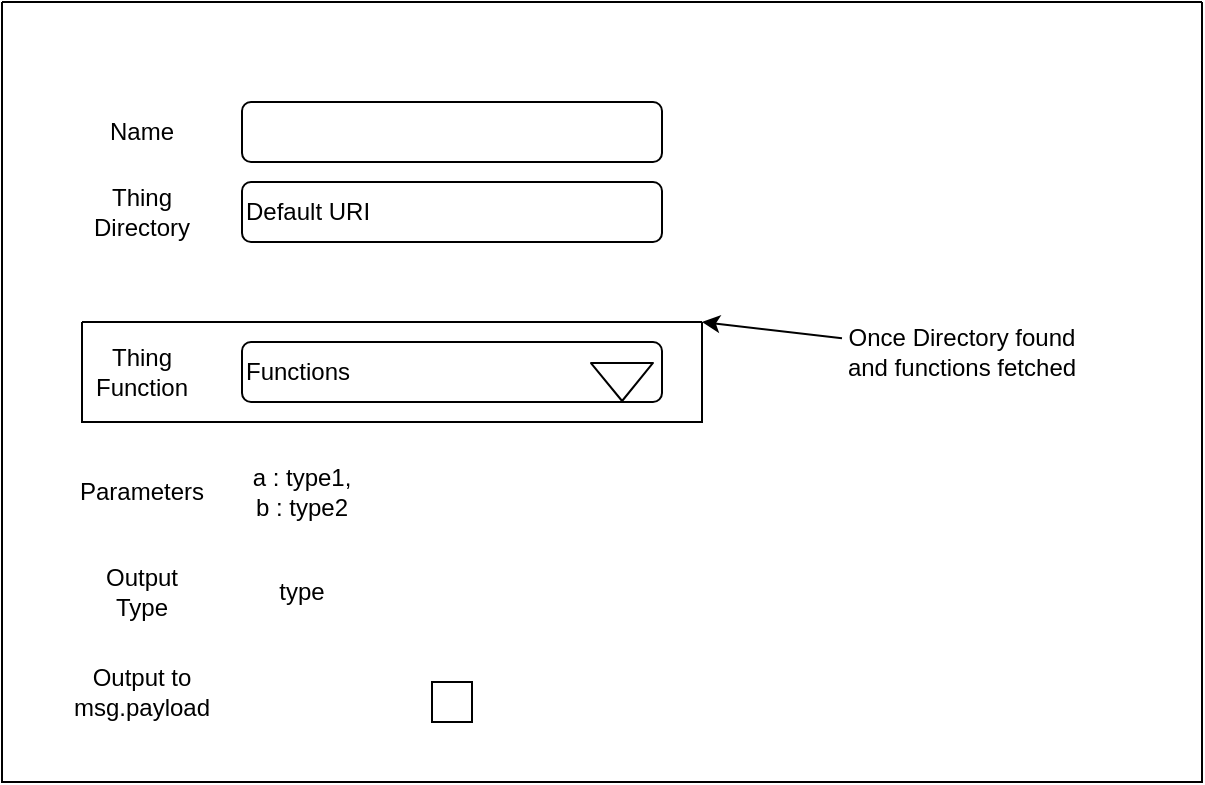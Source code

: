 <mxfile>
    <diagram id="I_KmOu4I3v8x4PC2eD0c" name="Page-1">
        <mxGraphModel dx="1167" dy="719" grid="1" gridSize="10" guides="1" tooltips="1" connect="1" arrows="1" fold="1" page="1" pageScale="1" pageWidth="1169" pageHeight="827" math="0" shadow="0">
            <root>
                <mxCell id="0"/>
                <mxCell id="1" parent="0"/>
                <mxCell id="2" value="" style="swimlane;startSize=0;fontSize=18;" parent="1" vertex="1">
                    <mxGeometry x="40" y="40" width="600" height="390" as="geometry"/>
                </mxCell>
                <mxCell id="4" value="Name" style="text;html=1;strokeColor=none;fillColor=none;align=center;verticalAlign=middle;whiteSpace=wrap;rounded=0;" parent="2" vertex="1">
                    <mxGeometry x="40" y="50" width="60" height="30" as="geometry"/>
                </mxCell>
                <mxCell id="6" value="Thing Directory" style="text;html=1;strokeColor=none;fillColor=none;align=center;verticalAlign=middle;whiteSpace=wrap;rounded=0;" parent="2" vertex="1">
                    <mxGeometry x="40" y="90" width="60" height="30" as="geometry"/>
                </mxCell>
                <mxCell id="8" value="Thing Function" style="text;html=1;strokeColor=none;fillColor=none;align=center;verticalAlign=middle;whiteSpace=wrap;rounded=0;" parent="2" vertex="1">
                    <mxGeometry x="40" y="170" width="60" height="30" as="geometry"/>
                </mxCell>
                <mxCell id="9" value="" style="swimlane;startSize=0;" parent="2" vertex="1">
                    <mxGeometry x="40" y="160" width="310" height="50" as="geometry"/>
                </mxCell>
                <mxCell id="20" value="Functions" style="rounded=1;whiteSpace=wrap;html=1;align=left;" parent="9" vertex="1">
                    <mxGeometry x="80" y="10" width="210" height="30" as="geometry"/>
                </mxCell>
                <mxCell id="23" value="" style="shape=flexArrow;endArrow=classic;html=1;entryX=0.905;entryY=1;entryDx=0;entryDy=0;entryPerimeter=0;" parent="9" target="20" edge="1">
                    <mxGeometry width="50" height="50" relative="1" as="geometry">
                        <mxPoint x="270" y="20" as="sourcePoint"/>
                        <mxPoint x="290" y="20" as="targetPoint"/>
                    </mxGeometry>
                </mxCell>
                <mxCell id="10" value="Output to msg.payload" style="text;html=1;strokeColor=none;fillColor=none;align=center;verticalAlign=middle;whiteSpace=wrap;rounded=0;" parent="2" vertex="1">
                    <mxGeometry x="40" y="330" width="60" height="30" as="geometry"/>
                </mxCell>
                <mxCell id="11" value="" style="rounded=1;whiteSpace=wrap;html=1;" parent="2" vertex="1">
                    <mxGeometry x="120" y="50" width="210" height="30" as="geometry"/>
                </mxCell>
                <mxCell id="19" value="Default URI" style="rounded=1;whiteSpace=wrap;html=1;align=left;" parent="2" vertex="1">
                    <mxGeometry x="120" y="90" width="210" height="30" as="geometry"/>
                </mxCell>
                <mxCell id="22" style="edgeStyle=none;html=1;entryX=1;entryY=0;entryDx=0;entryDy=0;" parent="2" source="21" target="9" edge="1">
                    <mxGeometry relative="1" as="geometry"/>
                </mxCell>
                <mxCell id="21" value="Once Directory found and functions fetched" style="text;html=1;strokeColor=none;fillColor=none;align=center;verticalAlign=middle;whiteSpace=wrap;rounded=0;" parent="2" vertex="1">
                    <mxGeometry x="420" y="160" width="120" height="30" as="geometry"/>
                </mxCell>
                <mxCell id="24" value="" style="whiteSpace=wrap;html=1;aspect=fixed;" parent="2" vertex="1">
                    <mxGeometry x="215" y="340" width="20" height="20" as="geometry"/>
                </mxCell>
                <mxCell id="25" value="Parameters" style="text;html=1;strokeColor=none;fillColor=none;align=center;verticalAlign=middle;whiteSpace=wrap;rounded=0;" vertex="1" parent="2">
                    <mxGeometry x="40" y="230" width="60" height="30" as="geometry"/>
                </mxCell>
                <mxCell id="27" value="type" style="text;html=1;strokeColor=none;fillColor=none;align=center;verticalAlign=middle;whiteSpace=wrap;rounded=0;" vertex="1" parent="2">
                    <mxGeometry x="120" y="280" width="60" height="30" as="geometry"/>
                </mxCell>
                <mxCell id="29" value="a : type1,&lt;br&gt;b : type2" style="text;html=1;strokeColor=none;fillColor=none;align=center;verticalAlign=middle;whiteSpace=wrap;rounded=0;" vertex="1" parent="2">
                    <mxGeometry x="120" y="230" width="60" height="30" as="geometry"/>
                </mxCell>
                <mxCell id="31" value="Output Type" style="text;html=1;strokeColor=none;fillColor=none;align=center;verticalAlign=middle;whiteSpace=wrap;rounded=0;" vertex="1" parent="2">
                    <mxGeometry x="40" y="280" width="60" height="30" as="geometry"/>
                </mxCell>
            </root>
        </mxGraphModel>
    </diagram>
</mxfile>